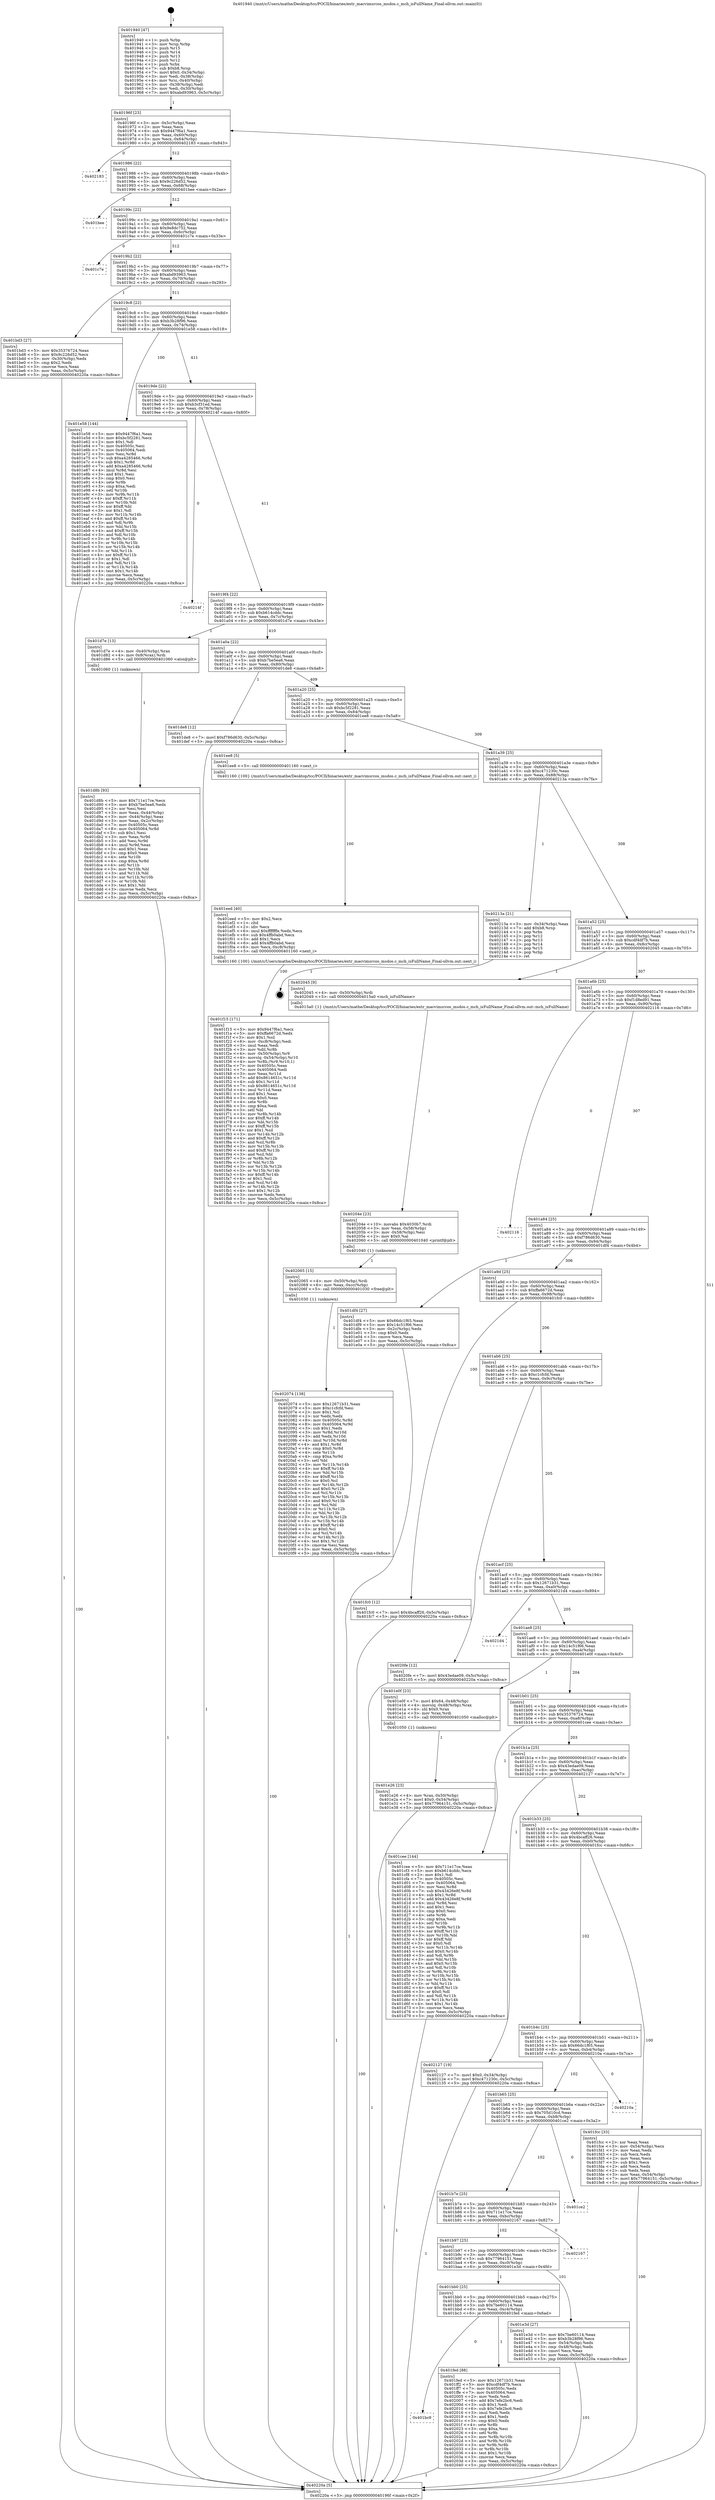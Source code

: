 digraph "0x401940" {
  label = "0x401940 (/mnt/c/Users/mathe/Desktop/tcc/POCII/binaries/extr_macvimsrcos_msdos.c_mch_isFullName_Final-ollvm.out::main(0))"
  labelloc = "t"
  node[shape=record]

  Entry [label="",width=0.3,height=0.3,shape=circle,fillcolor=black,style=filled]
  "0x40196f" [label="{
     0x40196f [23]\l
     | [instrs]\l
     &nbsp;&nbsp;0x40196f \<+3\>: mov -0x5c(%rbp),%eax\l
     &nbsp;&nbsp;0x401972 \<+2\>: mov %eax,%ecx\l
     &nbsp;&nbsp;0x401974 \<+6\>: sub $0x9447f6a1,%ecx\l
     &nbsp;&nbsp;0x40197a \<+3\>: mov %eax,-0x60(%rbp)\l
     &nbsp;&nbsp;0x40197d \<+3\>: mov %ecx,-0x64(%rbp)\l
     &nbsp;&nbsp;0x401980 \<+6\>: je 0000000000402183 \<main+0x843\>\l
  }"]
  "0x402183" [label="{
     0x402183\l
  }", style=dashed]
  "0x401986" [label="{
     0x401986 [22]\l
     | [instrs]\l
     &nbsp;&nbsp;0x401986 \<+5\>: jmp 000000000040198b \<main+0x4b\>\l
     &nbsp;&nbsp;0x40198b \<+3\>: mov -0x60(%rbp),%eax\l
     &nbsp;&nbsp;0x40198e \<+5\>: sub $0x9c226d52,%eax\l
     &nbsp;&nbsp;0x401993 \<+3\>: mov %eax,-0x68(%rbp)\l
     &nbsp;&nbsp;0x401996 \<+6\>: je 0000000000401bee \<main+0x2ae\>\l
  }"]
  Exit [label="",width=0.3,height=0.3,shape=circle,fillcolor=black,style=filled,peripheries=2]
  "0x401bee" [label="{
     0x401bee\l
  }", style=dashed]
  "0x40199c" [label="{
     0x40199c [22]\l
     | [instrs]\l
     &nbsp;&nbsp;0x40199c \<+5\>: jmp 00000000004019a1 \<main+0x61\>\l
     &nbsp;&nbsp;0x4019a1 \<+3\>: mov -0x60(%rbp),%eax\l
     &nbsp;&nbsp;0x4019a4 \<+5\>: sub $0x9e8dc752,%eax\l
     &nbsp;&nbsp;0x4019a9 \<+3\>: mov %eax,-0x6c(%rbp)\l
     &nbsp;&nbsp;0x4019ac \<+6\>: je 0000000000401c7e \<main+0x33e\>\l
  }"]
  "0x402074" [label="{
     0x402074 [138]\l
     | [instrs]\l
     &nbsp;&nbsp;0x402074 \<+5\>: mov $0x12671b31,%eax\l
     &nbsp;&nbsp;0x402079 \<+5\>: mov $0xc1cfcfd,%esi\l
     &nbsp;&nbsp;0x40207e \<+2\>: mov $0x1,%cl\l
     &nbsp;&nbsp;0x402080 \<+2\>: xor %edx,%edx\l
     &nbsp;&nbsp;0x402082 \<+8\>: mov 0x40505c,%r8d\l
     &nbsp;&nbsp;0x40208a \<+8\>: mov 0x405064,%r9d\l
     &nbsp;&nbsp;0x402092 \<+3\>: sub $0x1,%edx\l
     &nbsp;&nbsp;0x402095 \<+3\>: mov %r8d,%r10d\l
     &nbsp;&nbsp;0x402098 \<+3\>: add %edx,%r10d\l
     &nbsp;&nbsp;0x40209b \<+4\>: imul %r10d,%r8d\l
     &nbsp;&nbsp;0x40209f \<+4\>: and $0x1,%r8d\l
     &nbsp;&nbsp;0x4020a3 \<+4\>: cmp $0x0,%r8d\l
     &nbsp;&nbsp;0x4020a7 \<+4\>: sete %r11b\l
     &nbsp;&nbsp;0x4020ab \<+4\>: cmp $0xa,%r9d\l
     &nbsp;&nbsp;0x4020af \<+3\>: setl %bl\l
     &nbsp;&nbsp;0x4020b2 \<+3\>: mov %r11b,%r14b\l
     &nbsp;&nbsp;0x4020b5 \<+4\>: xor $0xff,%r14b\l
     &nbsp;&nbsp;0x4020b9 \<+3\>: mov %bl,%r15b\l
     &nbsp;&nbsp;0x4020bc \<+4\>: xor $0xff,%r15b\l
     &nbsp;&nbsp;0x4020c0 \<+3\>: xor $0x0,%cl\l
     &nbsp;&nbsp;0x4020c3 \<+3\>: mov %r14b,%r12b\l
     &nbsp;&nbsp;0x4020c6 \<+4\>: and $0x0,%r12b\l
     &nbsp;&nbsp;0x4020ca \<+3\>: and %cl,%r11b\l
     &nbsp;&nbsp;0x4020cd \<+3\>: mov %r15b,%r13b\l
     &nbsp;&nbsp;0x4020d0 \<+4\>: and $0x0,%r13b\l
     &nbsp;&nbsp;0x4020d4 \<+2\>: and %cl,%bl\l
     &nbsp;&nbsp;0x4020d6 \<+3\>: or %r11b,%r12b\l
     &nbsp;&nbsp;0x4020d9 \<+3\>: or %bl,%r13b\l
     &nbsp;&nbsp;0x4020dc \<+3\>: xor %r13b,%r12b\l
     &nbsp;&nbsp;0x4020df \<+3\>: or %r15b,%r14b\l
     &nbsp;&nbsp;0x4020e2 \<+4\>: xor $0xff,%r14b\l
     &nbsp;&nbsp;0x4020e6 \<+3\>: or $0x0,%cl\l
     &nbsp;&nbsp;0x4020e9 \<+3\>: and %cl,%r14b\l
     &nbsp;&nbsp;0x4020ec \<+3\>: or %r14b,%r12b\l
     &nbsp;&nbsp;0x4020ef \<+4\>: test $0x1,%r12b\l
     &nbsp;&nbsp;0x4020f3 \<+3\>: cmovne %esi,%eax\l
     &nbsp;&nbsp;0x4020f6 \<+3\>: mov %eax,-0x5c(%rbp)\l
     &nbsp;&nbsp;0x4020f9 \<+5\>: jmp 000000000040220a \<main+0x8ca\>\l
  }"]
  "0x401c7e" [label="{
     0x401c7e\l
  }", style=dashed]
  "0x4019b2" [label="{
     0x4019b2 [22]\l
     | [instrs]\l
     &nbsp;&nbsp;0x4019b2 \<+5\>: jmp 00000000004019b7 \<main+0x77\>\l
     &nbsp;&nbsp;0x4019b7 \<+3\>: mov -0x60(%rbp),%eax\l
     &nbsp;&nbsp;0x4019ba \<+5\>: sub $0xabd93963,%eax\l
     &nbsp;&nbsp;0x4019bf \<+3\>: mov %eax,-0x70(%rbp)\l
     &nbsp;&nbsp;0x4019c2 \<+6\>: je 0000000000401bd3 \<main+0x293\>\l
  }"]
  "0x402065" [label="{
     0x402065 [15]\l
     | [instrs]\l
     &nbsp;&nbsp;0x402065 \<+4\>: mov -0x50(%rbp),%rdi\l
     &nbsp;&nbsp;0x402069 \<+6\>: mov %eax,-0xcc(%rbp)\l
     &nbsp;&nbsp;0x40206f \<+5\>: call 0000000000401030 \<free@plt\>\l
     | [calls]\l
     &nbsp;&nbsp;0x401030 \{1\} (unknown)\l
  }"]
  "0x401bd3" [label="{
     0x401bd3 [27]\l
     | [instrs]\l
     &nbsp;&nbsp;0x401bd3 \<+5\>: mov $0x35376724,%eax\l
     &nbsp;&nbsp;0x401bd8 \<+5\>: mov $0x9c226d52,%ecx\l
     &nbsp;&nbsp;0x401bdd \<+3\>: mov -0x30(%rbp),%edx\l
     &nbsp;&nbsp;0x401be0 \<+3\>: cmp $0x2,%edx\l
     &nbsp;&nbsp;0x401be3 \<+3\>: cmovne %ecx,%eax\l
     &nbsp;&nbsp;0x401be6 \<+3\>: mov %eax,-0x5c(%rbp)\l
     &nbsp;&nbsp;0x401be9 \<+5\>: jmp 000000000040220a \<main+0x8ca\>\l
  }"]
  "0x4019c8" [label="{
     0x4019c8 [22]\l
     | [instrs]\l
     &nbsp;&nbsp;0x4019c8 \<+5\>: jmp 00000000004019cd \<main+0x8d\>\l
     &nbsp;&nbsp;0x4019cd \<+3\>: mov -0x60(%rbp),%eax\l
     &nbsp;&nbsp;0x4019d0 \<+5\>: sub $0xb3b28f96,%eax\l
     &nbsp;&nbsp;0x4019d5 \<+3\>: mov %eax,-0x74(%rbp)\l
     &nbsp;&nbsp;0x4019d8 \<+6\>: je 0000000000401e58 \<main+0x518\>\l
  }"]
  "0x40220a" [label="{
     0x40220a [5]\l
     | [instrs]\l
     &nbsp;&nbsp;0x40220a \<+5\>: jmp 000000000040196f \<main+0x2f\>\l
  }"]
  "0x401940" [label="{
     0x401940 [47]\l
     | [instrs]\l
     &nbsp;&nbsp;0x401940 \<+1\>: push %rbp\l
     &nbsp;&nbsp;0x401941 \<+3\>: mov %rsp,%rbp\l
     &nbsp;&nbsp;0x401944 \<+2\>: push %r15\l
     &nbsp;&nbsp;0x401946 \<+2\>: push %r14\l
     &nbsp;&nbsp;0x401948 \<+2\>: push %r13\l
     &nbsp;&nbsp;0x40194a \<+2\>: push %r12\l
     &nbsp;&nbsp;0x40194c \<+1\>: push %rbx\l
     &nbsp;&nbsp;0x40194d \<+7\>: sub $0xb8,%rsp\l
     &nbsp;&nbsp;0x401954 \<+7\>: movl $0x0,-0x34(%rbp)\l
     &nbsp;&nbsp;0x40195b \<+3\>: mov %edi,-0x38(%rbp)\l
     &nbsp;&nbsp;0x40195e \<+4\>: mov %rsi,-0x40(%rbp)\l
     &nbsp;&nbsp;0x401962 \<+3\>: mov -0x38(%rbp),%edi\l
     &nbsp;&nbsp;0x401965 \<+3\>: mov %edi,-0x30(%rbp)\l
     &nbsp;&nbsp;0x401968 \<+7\>: movl $0xabd93963,-0x5c(%rbp)\l
  }"]
  "0x40204e" [label="{
     0x40204e [23]\l
     | [instrs]\l
     &nbsp;&nbsp;0x40204e \<+10\>: movabs $0x4030b7,%rdi\l
     &nbsp;&nbsp;0x402058 \<+3\>: mov %eax,-0x58(%rbp)\l
     &nbsp;&nbsp;0x40205b \<+3\>: mov -0x58(%rbp),%esi\l
     &nbsp;&nbsp;0x40205e \<+2\>: mov $0x0,%al\l
     &nbsp;&nbsp;0x402060 \<+5\>: call 0000000000401040 \<printf@plt\>\l
     | [calls]\l
     &nbsp;&nbsp;0x401040 \{1\} (unknown)\l
  }"]
  "0x401e58" [label="{
     0x401e58 [144]\l
     | [instrs]\l
     &nbsp;&nbsp;0x401e58 \<+5\>: mov $0x9447f6a1,%eax\l
     &nbsp;&nbsp;0x401e5d \<+5\>: mov $0xbc5f2281,%ecx\l
     &nbsp;&nbsp;0x401e62 \<+2\>: mov $0x1,%dl\l
     &nbsp;&nbsp;0x401e64 \<+7\>: mov 0x40505c,%esi\l
     &nbsp;&nbsp;0x401e6b \<+7\>: mov 0x405064,%edi\l
     &nbsp;&nbsp;0x401e72 \<+3\>: mov %esi,%r8d\l
     &nbsp;&nbsp;0x401e75 \<+7\>: sub $0xa4285466,%r8d\l
     &nbsp;&nbsp;0x401e7c \<+4\>: sub $0x1,%r8d\l
     &nbsp;&nbsp;0x401e80 \<+7\>: add $0xa4285466,%r8d\l
     &nbsp;&nbsp;0x401e87 \<+4\>: imul %r8d,%esi\l
     &nbsp;&nbsp;0x401e8b \<+3\>: and $0x1,%esi\l
     &nbsp;&nbsp;0x401e8e \<+3\>: cmp $0x0,%esi\l
     &nbsp;&nbsp;0x401e91 \<+4\>: sete %r9b\l
     &nbsp;&nbsp;0x401e95 \<+3\>: cmp $0xa,%edi\l
     &nbsp;&nbsp;0x401e98 \<+4\>: setl %r10b\l
     &nbsp;&nbsp;0x401e9c \<+3\>: mov %r9b,%r11b\l
     &nbsp;&nbsp;0x401e9f \<+4\>: xor $0xff,%r11b\l
     &nbsp;&nbsp;0x401ea3 \<+3\>: mov %r10b,%bl\l
     &nbsp;&nbsp;0x401ea6 \<+3\>: xor $0xff,%bl\l
     &nbsp;&nbsp;0x401ea9 \<+3\>: xor $0x1,%dl\l
     &nbsp;&nbsp;0x401eac \<+3\>: mov %r11b,%r14b\l
     &nbsp;&nbsp;0x401eaf \<+4\>: and $0xff,%r14b\l
     &nbsp;&nbsp;0x401eb3 \<+3\>: and %dl,%r9b\l
     &nbsp;&nbsp;0x401eb6 \<+3\>: mov %bl,%r15b\l
     &nbsp;&nbsp;0x401eb9 \<+4\>: and $0xff,%r15b\l
     &nbsp;&nbsp;0x401ebd \<+3\>: and %dl,%r10b\l
     &nbsp;&nbsp;0x401ec0 \<+3\>: or %r9b,%r14b\l
     &nbsp;&nbsp;0x401ec3 \<+3\>: or %r10b,%r15b\l
     &nbsp;&nbsp;0x401ec6 \<+3\>: xor %r15b,%r14b\l
     &nbsp;&nbsp;0x401ec9 \<+3\>: or %bl,%r11b\l
     &nbsp;&nbsp;0x401ecc \<+4\>: xor $0xff,%r11b\l
     &nbsp;&nbsp;0x401ed0 \<+3\>: or $0x1,%dl\l
     &nbsp;&nbsp;0x401ed3 \<+3\>: and %dl,%r11b\l
     &nbsp;&nbsp;0x401ed6 \<+3\>: or %r11b,%r14b\l
     &nbsp;&nbsp;0x401ed9 \<+4\>: test $0x1,%r14b\l
     &nbsp;&nbsp;0x401edd \<+3\>: cmovne %ecx,%eax\l
     &nbsp;&nbsp;0x401ee0 \<+3\>: mov %eax,-0x5c(%rbp)\l
     &nbsp;&nbsp;0x401ee3 \<+5\>: jmp 000000000040220a \<main+0x8ca\>\l
  }"]
  "0x4019de" [label="{
     0x4019de [22]\l
     | [instrs]\l
     &nbsp;&nbsp;0x4019de \<+5\>: jmp 00000000004019e3 \<main+0xa3\>\l
     &nbsp;&nbsp;0x4019e3 \<+3\>: mov -0x60(%rbp),%eax\l
     &nbsp;&nbsp;0x4019e6 \<+5\>: sub $0xb3cf31ed,%eax\l
     &nbsp;&nbsp;0x4019eb \<+3\>: mov %eax,-0x78(%rbp)\l
     &nbsp;&nbsp;0x4019ee \<+6\>: je 000000000040214f \<main+0x80f\>\l
  }"]
  "0x401bc9" [label="{
     0x401bc9\l
  }", style=dashed]
  "0x40214f" [label="{
     0x40214f\l
  }", style=dashed]
  "0x4019f4" [label="{
     0x4019f4 [22]\l
     | [instrs]\l
     &nbsp;&nbsp;0x4019f4 \<+5\>: jmp 00000000004019f9 \<main+0xb9\>\l
     &nbsp;&nbsp;0x4019f9 \<+3\>: mov -0x60(%rbp),%eax\l
     &nbsp;&nbsp;0x4019fc \<+5\>: sub $0xb614cddc,%eax\l
     &nbsp;&nbsp;0x401a01 \<+3\>: mov %eax,-0x7c(%rbp)\l
     &nbsp;&nbsp;0x401a04 \<+6\>: je 0000000000401d7e \<main+0x43e\>\l
  }"]
  "0x401fed" [label="{
     0x401fed [88]\l
     | [instrs]\l
     &nbsp;&nbsp;0x401fed \<+5\>: mov $0x12671b31,%eax\l
     &nbsp;&nbsp;0x401ff2 \<+5\>: mov $0xcdf4df7b,%ecx\l
     &nbsp;&nbsp;0x401ff7 \<+7\>: mov 0x40505c,%edx\l
     &nbsp;&nbsp;0x401ffe \<+7\>: mov 0x405064,%esi\l
     &nbsp;&nbsp;0x402005 \<+2\>: mov %edx,%edi\l
     &nbsp;&nbsp;0x402007 \<+6\>: add $0x7efe2bc6,%edi\l
     &nbsp;&nbsp;0x40200d \<+3\>: sub $0x1,%edi\l
     &nbsp;&nbsp;0x402010 \<+6\>: sub $0x7efe2bc6,%edi\l
     &nbsp;&nbsp;0x402016 \<+3\>: imul %edi,%edx\l
     &nbsp;&nbsp;0x402019 \<+3\>: and $0x1,%edx\l
     &nbsp;&nbsp;0x40201c \<+3\>: cmp $0x0,%edx\l
     &nbsp;&nbsp;0x40201f \<+4\>: sete %r8b\l
     &nbsp;&nbsp;0x402023 \<+3\>: cmp $0xa,%esi\l
     &nbsp;&nbsp;0x402026 \<+4\>: setl %r9b\l
     &nbsp;&nbsp;0x40202a \<+3\>: mov %r8b,%r10b\l
     &nbsp;&nbsp;0x40202d \<+3\>: and %r9b,%r10b\l
     &nbsp;&nbsp;0x402030 \<+3\>: xor %r9b,%r8b\l
     &nbsp;&nbsp;0x402033 \<+3\>: or %r8b,%r10b\l
     &nbsp;&nbsp;0x402036 \<+4\>: test $0x1,%r10b\l
     &nbsp;&nbsp;0x40203a \<+3\>: cmovne %ecx,%eax\l
     &nbsp;&nbsp;0x40203d \<+3\>: mov %eax,-0x5c(%rbp)\l
     &nbsp;&nbsp;0x402040 \<+5\>: jmp 000000000040220a \<main+0x8ca\>\l
  }"]
  "0x401d7e" [label="{
     0x401d7e [13]\l
     | [instrs]\l
     &nbsp;&nbsp;0x401d7e \<+4\>: mov -0x40(%rbp),%rax\l
     &nbsp;&nbsp;0x401d82 \<+4\>: mov 0x8(%rax),%rdi\l
     &nbsp;&nbsp;0x401d86 \<+5\>: call 0000000000401060 \<atoi@plt\>\l
     | [calls]\l
     &nbsp;&nbsp;0x401060 \{1\} (unknown)\l
  }"]
  "0x401a0a" [label="{
     0x401a0a [22]\l
     | [instrs]\l
     &nbsp;&nbsp;0x401a0a \<+5\>: jmp 0000000000401a0f \<main+0xcf\>\l
     &nbsp;&nbsp;0x401a0f \<+3\>: mov -0x60(%rbp),%eax\l
     &nbsp;&nbsp;0x401a12 \<+5\>: sub $0xb7be5ea6,%eax\l
     &nbsp;&nbsp;0x401a17 \<+3\>: mov %eax,-0x80(%rbp)\l
     &nbsp;&nbsp;0x401a1a \<+6\>: je 0000000000401de8 \<main+0x4a8\>\l
  }"]
  "0x401f15" [label="{
     0x401f15 [171]\l
     | [instrs]\l
     &nbsp;&nbsp;0x401f15 \<+5\>: mov $0x9447f6a1,%ecx\l
     &nbsp;&nbsp;0x401f1a \<+5\>: mov $0xffa6672d,%edx\l
     &nbsp;&nbsp;0x401f1f \<+3\>: mov $0x1,%sil\l
     &nbsp;&nbsp;0x401f22 \<+6\>: mov -0xc8(%rbp),%edi\l
     &nbsp;&nbsp;0x401f28 \<+3\>: imul %eax,%edi\l
     &nbsp;&nbsp;0x401f2b \<+3\>: mov %dil,%r8b\l
     &nbsp;&nbsp;0x401f2e \<+4\>: mov -0x50(%rbp),%r9\l
     &nbsp;&nbsp;0x401f32 \<+4\>: movslq -0x54(%rbp),%r10\l
     &nbsp;&nbsp;0x401f36 \<+4\>: mov %r8b,(%r9,%r10,1)\l
     &nbsp;&nbsp;0x401f3a \<+7\>: mov 0x40505c,%eax\l
     &nbsp;&nbsp;0x401f41 \<+7\>: mov 0x405064,%edi\l
     &nbsp;&nbsp;0x401f48 \<+3\>: mov %eax,%r11d\l
     &nbsp;&nbsp;0x401f4b \<+7\>: add $0x8614651c,%r11d\l
     &nbsp;&nbsp;0x401f52 \<+4\>: sub $0x1,%r11d\l
     &nbsp;&nbsp;0x401f56 \<+7\>: sub $0x8614651c,%r11d\l
     &nbsp;&nbsp;0x401f5d \<+4\>: imul %r11d,%eax\l
     &nbsp;&nbsp;0x401f61 \<+3\>: and $0x1,%eax\l
     &nbsp;&nbsp;0x401f64 \<+3\>: cmp $0x0,%eax\l
     &nbsp;&nbsp;0x401f67 \<+4\>: sete %r8b\l
     &nbsp;&nbsp;0x401f6b \<+3\>: cmp $0xa,%edi\l
     &nbsp;&nbsp;0x401f6e \<+3\>: setl %bl\l
     &nbsp;&nbsp;0x401f71 \<+3\>: mov %r8b,%r14b\l
     &nbsp;&nbsp;0x401f74 \<+4\>: xor $0xff,%r14b\l
     &nbsp;&nbsp;0x401f78 \<+3\>: mov %bl,%r15b\l
     &nbsp;&nbsp;0x401f7b \<+4\>: xor $0xff,%r15b\l
     &nbsp;&nbsp;0x401f7f \<+4\>: xor $0x1,%sil\l
     &nbsp;&nbsp;0x401f83 \<+3\>: mov %r14b,%r12b\l
     &nbsp;&nbsp;0x401f86 \<+4\>: and $0xff,%r12b\l
     &nbsp;&nbsp;0x401f8a \<+3\>: and %sil,%r8b\l
     &nbsp;&nbsp;0x401f8d \<+3\>: mov %r15b,%r13b\l
     &nbsp;&nbsp;0x401f90 \<+4\>: and $0xff,%r13b\l
     &nbsp;&nbsp;0x401f94 \<+3\>: and %sil,%bl\l
     &nbsp;&nbsp;0x401f97 \<+3\>: or %r8b,%r12b\l
     &nbsp;&nbsp;0x401f9a \<+3\>: or %bl,%r13b\l
     &nbsp;&nbsp;0x401f9d \<+3\>: xor %r13b,%r12b\l
     &nbsp;&nbsp;0x401fa0 \<+3\>: or %r15b,%r14b\l
     &nbsp;&nbsp;0x401fa3 \<+4\>: xor $0xff,%r14b\l
     &nbsp;&nbsp;0x401fa7 \<+4\>: or $0x1,%sil\l
     &nbsp;&nbsp;0x401fab \<+3\>: and %sil,%r14b\l
     &nbsp;&nbsp;0x401fae \<+3\>: or %r14b,%r12b\l
     &nbsp;&nbsp;0x401fb1 \<+4\>: test $0x1,%r12b\l
     &nbsp;&nbsp;0x401fb5 \<+3\>: cmovne %edx,%ecx\l
     &nbsp;&nbsp;0x401fb8 \<+3\>: mov %ecx,-0x5c(%rbp)\l
     &nbsp;&nbsp;0x401fbb \<+5\>: jmp 000000000040220a \<main+0x8ca\>\l
  }"]
  "0x401de8" [label="{
     0x401de8 [12]\l
     | [instrs]\l
     &nbsp;&nbsp;0x401de8 \<+7\>: movl $0xf786d630,-0x5c(%rbp)\l
     &nbsp;&nbsp;0x401def \<+5\>: jmp 000000000040220a \<main+0x8ca\>\l
  }"]
  "0x401a20" [label="{
     0x401a20 [25]\l
     | [instrs]\l
     &nbsp;&nbsp;0x401a20 \<+5\>: jmp 0000000000401a25 \<main+0xe5\>\l
     &nbsp;&nbsp;0x401a25 \<+3\>: mov -0x60(%rbp),%eax\l
     &nbsp;&nbsp;0x401a28 \<+5\>: sub $0xbc5f2281,%eax\l
     &nbsp;&nbsp;0x401a2d \<+6\>: mov %eax,-0x84(%rbp)\l
     &nbsp;&nbsp;0x401a33 \<+6\>: je 0000000000401ee8 \<main+0x5a8\>\l
  }"]
  "0x401eed" [label="{
     0x401eed [40]\l
     | [instrs]\l
     &nbsp;&nbsp;0x401eed \<+5\>: mov $0x2,%ecx\l
     &nbsp;&nbsp;0x401ef2 \<+1\>: cltd\l
     &nbsp;&nbsp;0x401ef3 \<+2\>: idiv %ecx\l
     &nbsp;&nbsp;0x401ef5 \<+6\>: imul $0xfffffffe,%edx,%ecx\l
     &nbsp;&nbsp;0x401efb \<+6\>: sub $0x4ffb0abd,%ecx\l
     &nbsp;&nbsp;0x401f01 \<+3\>: add $0x1,%ecx\l
     &nbsp;&nbsp;0x401f04 \<+6\>: add $0x4ffb0abd,%ecx\l
     &nbsp;&nbsp;0x401f0a \<+6\>: mov %ecx,-0xc8(%rbp)\l
     &nbsp;&nbsp;0x401f10 \<+5\>: call 0000000000401160 \<next_i\>\l
     | [calls]\l
     &nbsp;&nbsp;0x401160 \{100\} (/mnt/c/Users/mathe/Desktop/tcc/POCII/binaries/extr_macvimsrcos_msdos.c_mch_isFullName_Final-ollvm.out::next_i)\l
  }"]
  "0x401ee8" [label="{
     0x401ee8 [5]\l
     | [instrs]\l
     &nbsp;&nbsp;0x401ee8 \<+5\>: call 0000000000401160 \<next_i\>\l
     | [calls]\l
     &nbsp;&nbsp;0x401160 \{100\} (/mnt/c/Users/mathe/Desktop/tcc/POCII/binaries/extr_macvimsrcos_msdos.c_mch_isFullName_Final-ollvm.out::next_i)\l
  }"]
  "0x401a39" [label="{
     0x401a39 [25]\l
     | [instrs]\l
     &nbsp;&nbsp;0x401a39 \<+5\>: jmp 0000000000401a3e \<main+0xfe\>\l
     &nbsp;&nbsp;0x401a3e \<+3\>: mov -0x60(%rbp),%eax\l
     &nbsp;&nbsp;0x401a41 \<+5\>: sub $0xc471230c,%eax\l
     &nbsp;&nbsp;0x401a46 \<+6\>: mov %eax,-0x88(%rbp)\l
     &nbsp;&nbsp;0x401a4c \<+6\>: je 000000000040213a \<main+0x7fa\>\l
  }"]
  "0x401bb0" [label="{
     0x401bb0 [25]\l
     | [instrs]\l
     &nbsp;&nbsp;0x401bb0 \<+5\>: jmp 0000000000401bb5 \<main+0x275\>\l
     &nbsp;&nbsp;0x401bb5 \<+3\>: mov -0x60(%rbp),%eax\l
     &nbsp;&nbsp;0x401bb8 \<+5\>: sub $0x7be60114,%eax\l
     &nbsp;&nbsp;0x401bbd \<+6\>: mov %eax,-0xc4(%rbp)\l
     &nbsp;&nbsp;0x401bc3 \<+6\>: je 0000000000401fed \<main+0x6ad\>\l
  }"]
  "0x40213a" [label="{
     0x40213a [21]\l
     | [instrs]\l
     &nbsp;&nbsp;0x40213a \<+3\>: mov -0x34(%rbp),%eax\l
     &nbsp;&nbsp;0x40213d \<+7\>: add $0xb8,%rsp\l
     &nbsp;&nbsp;0x402144 \<+1\>: pop %rbx\l
     &nbsp;&nbsp;0x402145 \<+2\>: pop %r12\l
     &nbsp;&nbsp;0x402147 \<+2\>: pop %r13\l
     &nbsp;&nbsp;0x402149 \<+2\>: pop %r14\l
     &nbsp;&nbsp;0x40214b \<+2\>: pop %r15\l
     &nbsp;&nbsp;0x40214d \<+1\>: pop %rbp\l
     &nbsp;&nbsp;0x40214e \<+1\>: ret\l
  }"]
  "0x401a52" [label="{
     0x401a52 [25]\l
     | [instrs]\l
     &nbsp;&nbsp;0x401a52 \<+5\>: jmp 0000000000401a57 \<main+0x117\>\l
     &nbsp;&nbsp;0x401a57 \<+3\>: mov -0x60(%rbp),%eax\l
     &nbsp;&nbsp;0x401a5a \<+5\>: sub $0xcdf4df7b,%eax\l
     &nbsp;&nbsp;0x401a5f \<+6\>: mov %eax,-0x8c(%rbp)\l
     &nbsp;&nbsp;0x401a65 \<+6\>: je 0000000000402045 \<main+0x705\>\l
  }"]
  "0x401e3d" [label="{
     0x401e3d [27]\l
     | [instrs]\l
     &nbsp;&nbsp;0x401e3d \<+5\>: mov $0x7be60114,%eax\l
     &nbsp;&nbsp;0x401e42 \<+5\>: mov $0xb3b28f96,%ecx\l
     &nbsp;&nbsp;0x401e47 \<+3\>: mov -0x54(%rbp),%edx\l
     &nbsp;&nbsp;0x401e4a \<+3\>: cmp -0x48(%rbp),%edx\l
     &nbsp;&nbsp;0x401e4d \<+3\>: cmovl %ecx,%eax\l
     &nbsp;&nbsp;0x401e50 \<+3\>: mov %eax,-0x5c(%rbp)\l
     &nbsp;&nbsp;0x401e53 \<+5\>: jmp 000000000040220a \<main+0x8ca\>\l
  }"]
  "0x402045" [label="{
     0x402045 [9]\l
     | [instrs]\l
     &nbsp;&nbsp;0x402045 \<+4\>: mov -0x50(%rbp),%rdi\l
     &nbsp;&nbsp;0x402049 \<+5\>: call 00000000004015a0 \<mch_isFullName\>\l
     | [calls]\l
     &nbsp;&nbsp;0x4015a0 \{1\} (/mnt/c/Users/mathe/Desktop/tcc/POCII/binaries/extr_macvimsrcos_msdos.c_mch_isFullName_Final-ollvm.out::mch_isFullName)\l
  }"]
  "0x401a6b" [label="{
     0x401a6b [25]\l
     | [instrs]\l
     &nbsp;&nbsp;0x401a6b \<+5\>: jmp 0000000000401a70 \<main+0x130\>\l
     &nbsp;&nbsp;0x401a70 \<+3\>: mov -0x60(%rbp),%eax\l
     &nbsp;&nbsp;0x401a73 \<+5\>: sub $0xf1d8ed91,%eax\l
     &nbsp;&nbsp;0x401a78 \<+6\>: mov %eax,-0x90(%rbp)\l
     &nbsp;&nbsp;0x401a7e \<+6\>: je 0000000000402116 \<main+0x7d6\>\l
  }"]
  "0x401b97" [label="{
     0x401b97 [25]\l
     | [instrs]\l
     &nbsp;&nbsp;0x401b97 \<+5\>: jmp 0000000000401b9c \<main+0x25c\>\l
     &nbsp;&nbsp;0x401b9c \<+3\>: mov -0x60(%rbp),%eax\l
     &nbsp;&nbsp;0x401b9f \<+5\>: sub $0x77964151,%eax\l
     &nbsp;&nbsp;0x401ba4 \<+6\>: mov %eax,-0xc0(%rbp)\l
     &nbsp;&nbsp;0x401baa \<+6\>: je 0000000000401e3d \<main+0x4fd\>\l
  }"]
  "0x402116" [label="{
     0x402116\l
  }", style=dashed]
  "0x401a84" [label="{
     0x401a84 [25]\l
     | [instrs]\l
     &nbsp;&nbsp;0x401a84 \<+5\>: jmp 0000000000401a89 \<main+0x149\>\l
     &nbsp;&nbsp;0x401a89 \<+3\>: mov -0x60(%rbp),%eax\l
     &nbsp;&nbsp;0x401a8c \<+5\>: sub $0xf786d630,%eax\l
     &nbsp;&nbsp;0x401a91 \<+6\>: mov %eax,-0x94(%rbp)\l
     &nbsp;&nbsp;0x401a97 \<+6\>: je 0000000000401df4 \<main+0x4b4\>\l
  }"]
  "0x402167" [label="{
     0x402167\l
  }", style=dashed]
  "0x401df4" [label="{
     0x401df4 [27]\l
     | [instrs]\l
     &nbsp;&nbsp;0x401df4 \<+5\>: mov $0x66dc1f65,%eax\l
     &nbsp;&nbsp;0x401df9 \<+5\>: mov $0x14c51f66,%ecx\l
     &nbsp;&nbsp;0x401dfe \<+3\>: mov -0x2c(%rbp),%edx\l
     &nbsp;&nbsp;0x401e01 \<+3\>: cmp $0x0,%edx\l
     &nbsp;&nbsp;0x401e04 \<+3\>: cmove %ecx,%eax\l
     &nbsp;&nbsp;0x401e07 \<+3\>: mov %eax,-0x5c(%rbp)\l
     &nbsp;&nbsp;0x401e0a \<+5\>: jmp 000000000040220a \<main+0x8ca\>\l
  }"]
  "0x401a9d" [label="{
     0x401a9d [25]\l
     | [instrs]\l
     &nbsp;&nbsp;0x401a9d \<+5\>: jmp 0000000000401aa2 \<main+0x162\>\l
     &nbsp;&nbsp;0x401aa2 \<+3\>: mov -0x60(%rbp),%eax\l
     &nbsp;&nbsp;0x401aa5 \<+5\>: sub $0xffa6672d,%eax\l
     &nbsp;&nbsp;0x401aaa \<+6\>: mov %eax,-0x98(%rbp)\l
     &nbsp;&nbsp;0x401ab0 \<+6\>: je 0000000000401fc0 \<main+0x680\>\l
  }"]
  "0x401b7e" [label="{
     0x401b7e [25]\l
     | [instrs]\l
     &nbsp;&nbsp;0x401b7e \<+5\>: jmp 0000000000401b83 \<main+0x243\>\l
     &nbsp;&nbsp;0x401b83 \<+3\>: mov -0x60(%rbp),%eax\l
     &nbsp;&nbsp;0x401b86 \<+5\>: sub $0x711e17ce,%eax\l
     &nbsp;&nbsp;0x401b8b \<+6\>: mov %eax,-0xbc(%rbp)\l
     &nbsp;&nbsp;0x401b91 \<+6\>: je 0000000000402167 \<main+0x827\>\l
  }"]
  "0x401fc0" [label="{
     0x401fc0 [12]\l
     | [instrs]\l
     &nbsp;&nbsp;0x401fc0 \<+7\>: movl $0x4bcaff26,-0x5c(%rbp)\l
     &nbsp;&nbsp;0x401fc7 \<+5\>: jmp 000000000040220a \<main+0x8ca\>\l
  }"]
  "0x401ab6" [label="{
     0x401ab6 [25]\l
     | [instrs]\l
     &nbsp;&nbsp;0x401ab6 \<+5\>: jmp 0000000000401abb \<main+0x17b\>\l
     &nbsp;&nbsp;0x401abb \<+3\>: mov -0x60(%rbp),%eax\l
     &nbsp;&nbsp;0x401abe \<+5\>: sub $0xc1cfcfd,%eax\l
     &nbsp;&nbsp;0x401ac3 \<+6\>: mov %eax,-0x9c(%rbp)\l
     &nbsp;&nbsp;0x401ac9 \<+6\>: je 00000000004020fe \<main+0x7be\>\l
  }"]
  "0x401ce2" [label="{
     0x401ce2\l
  }", style=dashed]
  "0x4020fe" [label="{
     0x4020fe [12]\l
     | [instrs]\l
     &nbsp;&nbsp;0x4020fe \<+7\>: movl $0x43edae09,-0x5c(%rbp)\l
     &nbsp;&nbsp;0x402105 \<+5\>: jmp 000000000040220a \<main+0x8ca\>\l
  }"]
  "0x401acf" [label="{
     0x401acf [25]\l
     | [instrs]\l
     &nbsp;&nbsp;0x401acf \<+5\>: jmp 0000000000401ad4 \<main+0x194\>\l
     &nbsp;&nbsp;0x401ad4 \<+3\>: mov -0x60(%rbp),%eax\l
     &nbsp;&nbsp;0x401ad7 \<+5\>: sub $0x12671b31,%eax\l
     &nbsp;&nbsp;0x401adc \<+6\>: mov %eax,-0xa0(%rbp)\l
     &nbsp;&nbsp;0x401ae2 \<+6\>: je 00000000004021d4 \<main+0x894\>\l
  }"]
  "0x401b65" [label="{
     0x401b65 [25]\l
     | [instrs]\l
     &nbsp;&nbsp;0x401b65 \<+5\>: jmp 0000000000401b6a \<main+0x22a\>\l
     &nbsp;&nbsp;0x401b6a \<+3\>: mov -0x60(%rbp),%eax\l
     &nbsp;&nbsp;0x401b6d \<+5\>: sub $0x705d10cd,%eax\l
     &nbsp;&nbsp;0x401b72 \<+6\>: mov %eax,-0xb8(%rbp)\l
     &nbsp;&nbsp;0x401b78 \<+6\>: je 0000000000401ce2 \<main+0x3a2\>\l
  }"]
  "0x4021d4" [label="{
     0x4021d4\l
  }", style=dashed]
  "0x401ae8" [label="{
     0x401ae8 [25]\l
     | [instrs]\l
     &nbsp;&nbsp;0x401ae8 \<+5\>: jmp 0000000000401aed \<main+0x1ad\>\l
     &nbsp;&nbsp;0x401aed \<+3\>: mov -0x60(%rbp),%eax\l
     &nbsp;&nbsp;0x401af0 \<+5\>: sub $0x14c51f66,%eax\l
     &nbsp;&nbsp;0x401af5 \<+6\>: mov %eax,-0xa4(%rbp)\l
     &nbsp;&nbsp;0x401afb \<+6\>: je 0000000000401e0f \<main+0x4cf\>\l
  }"]
  "0x40210a" [label="{
     0x40210a\l
  }", style=dashed]
  "0x401e0f" [label="{
     0x401e0f [23]\l
     | [instrs]\l
     &nbsp;&nbsp;0x401e0f \<+7\>: movl $0x64,-0x48(%rbp)\l
     &nbsp;&nbsp;0x401e16 \<+4\>: movslq -0x48(%rbp),%rax\l
     &nbsp;&nbsp;0x401e1a \<+4\>: shl $0x0,%rax\l
     &nbsp;&nbsp;0x401e1e \<+3\>: mov %rax,%rdi\l
     &nbsp;&nbsp;0x401e21 \<+5\>: call 0000000000401050 \<malloc@plt\>\l
     | [calls]\l
     &nbsp;&nbsp;0x401050 \{1\} (unknown)\l
  }"]
  "0x401b01" [label="{
     0x401b01 [25]\l
     | [instrs]\l
     &nbsp;&nbsp;0x401b01 \<+5\>: jmp 0000000000401b06 \<main+0x1c6\>\l
     &nbsp;&nbsp;0x401b06 \<+3\>: mov -0x60(%rbp),%eax\l
     &nbsp;&nbsp;0x401b09 \<+5\>: sub $0x35376724,%eax\l
     &nbsp;&nbsp;0x401b0e \<+6\>: mov %eax,-0xa8(%rbp)\l
     &nbsp;&nbsp;0x401b14 \<+6\>: je 0000000000401cee \<main+0x3ae\>\l
  }"]
  "0x401b4c" [label="{
     0x401b4c [25]\l
     | [instrs]\l
     &nbsp;&nbsp;0x401b4c \<+5\>: jmp 0000000000401b51 \<main+0x211\>\l
     &nbsp;&nbsp;0x401b51 \<+3\>: mov -0x60(%rbp),%eax\l
     &nbsp;&nbsp;0x401b54 \<+5\>: sub $0x66dc1f65,%eax\l
     &nbsp;&nbsp;0x401b59 \<+6\>: mov %eax,-0xb4(%rbp)\l
     &nbsp;&nbsp;0x401b5f \<+6\>: je 000000000040210a \<main+0x7ca\>\l
  }"]
  "0x401cee" [label="{
     0x401cee [144]\l
     | [instrs]\l
     &nbsp;&nbsp;0x401cee \<+5\>: mov $0x711e17ce,%eax\l
     &nbsp;&nbsp;0x401cf3 \<+5\>: mov $0xb614cddc,%ecx\l
     &nbsp;&nbsp;0x401cf8 \<+2\>: mov $0x1,%dl\l
     &nbsp;&nbsp;0x401cfa \<+7\>: mov 0x40505c,%esi\l
     &nbsp;&nbsp;0x401d01 \<+7\>: mov 0x405064,%edi\l
     &nbsp;&nbsp;0x401d08 \<+3\>: mov %esi,%r8d\l
     &nbsp;&nbsp;0x401d0b \<+7\>: sub $0x43426e8f,%r8d\l
     &nbsp;&nbsp;0x401d12 \<+4\>: sub $0x1,%r8d\l
     &nbsp;&nbsp;0x401d16 \<+7\>: add $0x43426e8f,%r8d\l
     &nbsp;&nbsp;0x401d1d \<+4\>: imul %r8d,%esi\l
     &nbsp;&nbsp;0x401d21 \<+3\>: and $0x1,%esi\l
     &nbsp;&nbsp;0x401d24 \<+3\>: cmp $0x0,%esi\l
     &nbsp;&nbsp;0x401d27 \<+4\>: sete %r9b\l
     &nbsp;&nbsp;0x401d2b \<+3\>: cmp $0xa,%edi\l
     &nbsp;&nbsp;0x401d2e \<+4\>: setl %r10b\l
     &nbsp;&nbsp;0x401d32 \<+3\>: mov %r9b,%r11b\l
     &nbsp;&nbsp;0x401d35 \<+4\>: xor $0xff,%r11b\l
     &nbsp;&nbsp;0x401d39 \<+3\>: mov %r10b,%bl\l
     &nbsp;&nbsp;0x401d3c \<+3\>: xor $0xff,%bl\l
     &nbsp;&nbsp;0x401d3f \<+3\>: xor $0x0,%dl\l
     &nbsp;&nbsp;0x401d42 \<+3\>: mov %r11b,%r14b\l
     &nbsp;&nbsp;0x401d45 \<+4\>: and $0x0,%r14b\l
     &nbsp;&nbsp;0x401d49 \<+3\>: and %dl,%r9b\l
     &nbsp;&nbsp;0x401d4c \<+3\>: mov %bl,%r15b\l
     &nbsp;&nbsp;0x401d4f \<+4\>: and $0x0,%r15b\l
     &nbsp;&nbsp;0x401d53 \<+3\>: and %dl,%r10b\l
     &nbsp;&nbsp;0x401d56 \<+3\>: or %r9b,%r14b\l
     &nbsp;&nbsp;0x401d59 \<+3\>: or %r10b,%r15b\l
     &nbsp;&nbsp;0x401d5c \<+3\>: xor %r15b,%r14b\l
     &nbsp;&nbsp;0x401d5f \<+3\>: or %bl,%r11b\l
     &nbsp;&nbsp;0x401d62 \<+4\>: xor $0xff,%r11b\l
     &nbsp;&nbsp;0x401d66 \<+3\>: or $0x0,%dl\l
     &nbsp;&nbsp;0x401d69 \<+3\>: and %dl,%r11b\l
     &nbsp;&nbsp;0x401d6c \<+3\>: or %r11b,%r14b\l
     &nbsp;&nbsp;0x401d6f \<+4\>: test $0x1,%r14b\l
     &nbsp;&nbsp;0x401d73 \<+3\>: cmovne %ecx,%eax\l
     &nbsp;&nbsp;0x401d76 \<+3\>: mov %eax,-0x5c(%rbp)\l
     &nbsp;&nbsp;0x401d79 \<+5\>: jmp 000000000040220a \<main+0x8ca\>\l
  }"]
  "0x401b1a" [label="{
     0x401b1a [25]\l
     | [instrs]\l
     &nbsp;&nbsp;0x401b1a \<+5\>: jmp 0000000000401b1f \<main+0x1df\>\l
     &nbsp;&nbsp;0x401b1f \<+3\>: mov -0x60(%rbp),%eax\l
     &nbsp;&nbsp;0x401b22 \<+5\>: sub $0x43edae09,%eax\l
     &nbsp;&nbsp;0x401b27 \<+6\>: mov %eax,-0xac(%rbp)\l
     &nbsp;&nbsp;0x401b2d \<+6\>: je 0000000000402127 \<main+0x7e7\>\l
  }"]
  "0x401d8b" [label="{
     0x401d8b [93]\l
     | [instrs]\l
     &nbsp;&nbsp;0x401d8b \<+5\>: mov $0x711e17ce,%ecx\l
     &nbsp;&nbsp;0x401d90 \<+5\>: mov $0xb7be5ea6,%edx\l
     &nbsp;&nbsp;0x401d95 \<+2\>: xor %esi,%esi\l
     &nbsp;&nbsp;0x401d97 \<+3\>: mov %eax,-0x44(%rbp)\l
     &nbsp;&nbsp;0x401d9a \<+3\>: mov -0x44(%rbp),%eax\l
     &nbsp;&nbsp;0x401d9d \<+3\>: mov %eax,-0x2c(%rbp)\l
     &nbsp;&nbsp;0x401da0 \<+7\>: mov 0x40505c,%eax\l
     &nbsp;&nbsp;0x401da7 \<+8\>: mov 0x405064,%r8d\l
     &nbsp;&nbsp;0x401daf \<+3\>: sub $0x1,%esi\l
     &nbsp;&nbsp;0x401db2 \<+3\>: mov %eax,%r9d\l
     &nbsp;&nbsp;0x401db5 \<+3\>: add %esi,%r9d\l
     &nbsp;&nbsp;0x401db8 \<+4\>: imul %r9d,%eax\l
     &nbsp;&nbsp;0x401dbc \<+3\>: and $0x1,%eax\l
     &nbsp;&nbsp;0x401dbf \<+3\>: cmp $0x0,%eax\l
     &nbsp;&nbsp;0x401dc2 \<+4\>: sete %r10b\l
     &nbsp;&nbsp;0x401dc6 \<+4\>: cmp $0xa,%r8d\l
     &nbsp;&nbsp;0x401dca \<+4\>: setl %r11b\l
     &nbsp;&nbsp;0x401dce \<+3\>: mov %r10b,%bl\l
     &nbsp;&nbsp;0x401dd1 \<+3\>: and %r11b,%bl\l
     &nbsp;&nbsp;0x401dd4 \<+3\>: xor %r11b,%r10b\l
     &nbsp;&nbsp;0x401dd7 \<+3\>: or %r10b,%bl\l
     &nbsp;&nbsp;0x401dda \<+3\>: test $0x1,%bl\l
     &nbsp;&nbsp;0x401ddd \<+3\>: cmovne %edx,%ecx\l
     &nbsp;&nbsp;0x401de0 \<+3\>: mov %ecx,-0x5c(%rbp)\l
     &nbsp;&nbsp;0x401de3 \<+5\>: jmp 000000000040220a \<main+0x8ca\>\l
  }"]
  "0x401e26" [label="{
     0x401e26 [23]\l
     | [instrs]\l
     &nbsp;&nbsp;0x401e26 \<+4\>: mov %rax,-0x50(%rbp)\l
     &nbsp;&nbsp;0x401e2a \<+7\>: movl $0x0,-0x54(%rbp)\l
     &nbsp;&nbsp;0x401e31 \<+7\>: movl $0x77964151,-0x5c(%rbp)\l
     &nbsp;&nbsp;0x401e38 \<+5\>: jmp 000000000040220a \<main+0x8ca\>\l
  }"]
  "0x401fcc" [label="{
     0x401fcc [33]\l
     | [instrs]\l
     &nbsp;&nbsp;0x401fcc \<+2\>: xor %eax,%eax\l
     &nbsp;&nbsp;0x401fce \<+3\>: mov -0x54(%rbp),%ecx\l
     &nbsp;&nbsp;0x401fd1 \<+2\>: mov %eax,%edx\l
     &nbsp;&nbsp;0x401fd3 \<+2\>: sub %ecx,%edx\l
     &nbsp;&nbsp;0x401fd5 \<+2\>: mov %eax,%ecx\l
     &nbsp;&nbsp;0x401fd7 \<+3\>: sub $0x1,%ecx\l
     &nbsp;&nbsp;0x401fda \<+2\>: add %ecx,%edx\l
     &nbsp;&nbsp;0x401fdc \<+2\>: sub %edx,%eax\l
     &nbsp;&nbsp;0x401fde \<+3\>: mov %eax,-0x54(%rbp)\l
     &nbsp;&nbsp;0x401fe1 \<+7\>: movl $0x77964151,-0x5c(%rbp)\l
     &nbsp;&nbsp;0x401fe8 \<+5\>: jmp 000000000040220a \<main+0x8ca\>\l
  }"]
  "0x402127" [label="{
     0x402127 [19]\l
     | [instrs]\l
     &nbsp;&nbsp;0x402127 \<+7\>: movl $0x0,-0x34(%rbp)\l
     &nbsp;&nbsp;0x40212e \<+7\>: movl $0xc471230c,-0x5c(%rbp)\l
     &nbsp;&nbsp;0x402135 \<+5\>: jmp 000000000040220a \<main+0x8ca\>\l
  }"]
  "0x401b33" [label="{
     0x401b33 [25]\l
     | [instrs]\l
     &nbsp;&nbsp;0x401b33 \<+5\>: jmp 0000000000401b38 \<main+0x1f8\>\l
     &nbsp;&nbsp;0x401b38 \<+3\>: mov -0x60(%rbp),%eax\l
     &nbsp;&nbsp;0x401b3b \<+5\>: sub $0x4bcaff26,%eax\l
     &nbsp;&nbsp;0x401b40 \<+6\>: mov %eax,-0xb0(%rbp)\l
     &nbsp;&nbsp;0x401b46 \<+6\>: je 0000000000401fcc \<main+0x68c\>\l
  }"]
  Entry -> "0x401940" [label=" 1"]
  "0x40196f" -> "0x402183" [label=" 0"]
  "0x40196f" -> "0x401986" [label=" 512"]
  "0x40213a" -> Exit [label=" 1"]
  "0x401986" -> "0x401bee" [label=" 0"]
  "0x401986" -> "0x40199c" [label=" 512"]
  "0x402127" -> "0x40220a" [label=" 1"]
  "0x40199c" -> "0x401c7e" [label=" 0"]
  "0x40199c" -> "0x4019b2" [label=" 512"]
  "0x4020fe" -> "0x40220a" [label=" 1"]
  "0x4019b2" -> "0x401bd3" [label=" 1"]
  "0x4019b2" -> "0x4019c8" [label=" 511"]
  "0x401bd3" -> "0x40220a" [label=" 1"]
  "0x401940" -> "0x40196f" [label=" 1"]
  "0x40220a" -> "0x40196f" [label=" 511"]
  "0x402074" -> "0x40220a" [label=" 1"]
  "0x4019c8" -> "0x401e58" [label=" 100"]
  "0x4019c8" -> "0x4019de" [label=" 411"]
  "0x402065" -> "0x402074" [label=" 1"]
  "0x4019de" -> "0x40214f" [label=" 0"]
  "0x4019de" -> "0x4019f4" [label=" 411"]
  "0x40204e" -> "0x402065" [label=" 1"]
  "0x4019f4" -> "0x401d7e" [label=" 1"]
  "0x4019f4" -> "0x401a0a" [label=" 410"]
  "0x402045" -> "0x40204e" [label=" 1"]
  "0x401a0a" -> "0x401de8" [label=" 1"]
  "0x401a0a" -> "0x401a20" [label=" 409"]
  "0x401bb0" -> "0x401bc9" [label=" 0"]
  "0x401a20" -> "0x401ee8" [label=" 100"]
  "0x401a20" -> "0x401a39" [label=" 309"]
  "0x401bb0" -> "0x401fed" [label=" 1"]
  "0x401a39" -> "0x40213a" [label=" 1"]
  "0x401a39" -> "0x401a52" [label=" 308"]
  "0x401fed" -> "0x40220a" [label=" 1"]
  "0x401a52" -> "0x402045" [label=" 1"]
  "0x401a52" -> "0x401a6b" [label=" 307"]
  "0x401fcc" -> "0x40220a" [label=" 100"]
  "0x401a6b" -> "0x402116" [label=" 0"]
  "0x401a6b" -> "0x401a84" [label=" 307"]
  "0x401f15" -> "0x40220a" [label=" 100"]
  "0x401a84" -> "0x401df4" [label=" 1"]
  "0x401a84" -> "0x401a9d" [label=" 306"]
  "0x401eed" -> "0x401f15" [label=" 100"]
  "0x401a9d" -> "0x401fc0" [label=" 100"]
  "0x401a9d" -> "0x401ab6" [label=" 206"]
  "0x401e58" -> "0x40220a" [label=" 100"]
  "0x401ab6" -> "0x4020fe" [label=" 1"]
  "0x401ab6" -> "0x401acf" [label=" 205"]
  "0x401e3d" -> "0x40220a" [label=" 101"]
  "0x401acf" -> "0x4021d4" [label=" 0"]
  "0x401acf" -> "0x401ae8" [label=" 205"]
  "0x401b97" -> "0x401e3d" [label=" 101"]
  "0x401ae8" -> "0x401e0f" [label=" 1"]
  "0x401ae8" -> "0x401b01" [label=" 204"]
  "0x401fc0" -> "0x40220a" [label=" 100"]
  "0x401b01" -> "0x401cee" [label=" 1"]
  "0x401b01" -> "0x401b1a" [label=" 203"]
  "0x401cee" -> "0x40220a" [label=" 1"]
  "0x401d7e" -> "0x401d8b" [label=" 1"]
  "0x401d8b" -> "0x40220a" [label=" 1"]
  "0x401de8" -> "0x40220a" [label=" 1"]
  "0x401df4" -> "0x40220a" [label=" 1"]
  "0x401e0f" -> "0x401e26" [label=" 1"]
  "0x401e26" -> "0x40220a" [label=" 1"]
  "0x401b7e" -> "0x402167" [label=" 0"]
  "0x401b1a" -> "0x402127" [label=" 1"]
  "0x401b1a" -> "0x401b33" [label=" 202"]
  "0x401ee8" -> "0x401eed" [label=" 100"]
  "0x401b33" -> "0x401fcc" [label=" 100"]
  "0x401b33" -> "0x401b4c" [label=" 102"]
  "0x401b7e" -> "0x401b97" [label=" 102"]
  "0x401b4c" -> "0x40210a" [label=" 0"]
  "0x401b4c" -> "0x401b65" [label=" 102"]
  "0x401b97" -> "0x401bb0" [label=" 1"]
  "0x401b65" -> "0x401ce2" [label=" 0"]
  "0x401b65" -> "0x401b7e" [label=" 102"]
}
